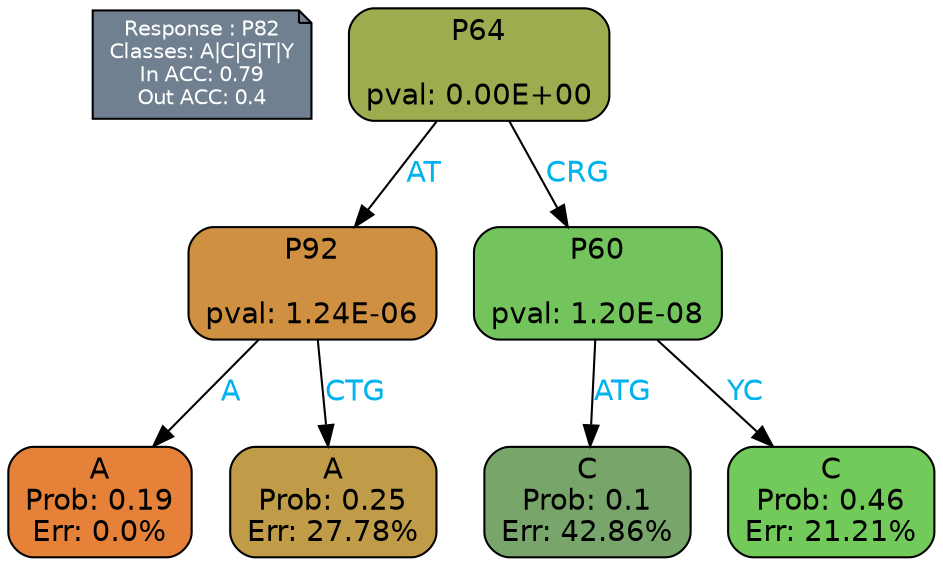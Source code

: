 digraph Tree {
node [shape=box, style="filled, rounded", color="black", fontname=helvetica] ;
graph [ranksep=equally, splines=polylines, bgcolor=transparent, dpi=600] ;
edge [fontname=helvetica] ;
LEGEND [label="Response : P82
Classes: A|C|G|T|Y
In ACC: 0.79
Out ACC: 0.4
",shape=note,align=left,style=filled,fillcolor="slategray",fontcolor="white",fontsize=10];1 [label="P64

pval: 0.00E+00", fillcolor="#9cad50"] ;
2 [label="P92

pval: 1.24E-06", fillcolor="#d09041"] ;
3 [label="A
Prob: 0.19
Err: 0.0%", fillcolor="#e58139"] ;
4 [label="A
Prob: 0.25
Err: 27.78%", fillcolor="#c09c48"] ;
5 [label="P60

pval: 1.20E-08", fillcolor="#73c45d"] ;
6 [label="C
Prob: 0.1
Err: 42.86%", fillcolor="#78a56a"] ;
7 [label="C
Prob: 0.46
Err: 21.21%", fillcolor="#72ca5a"] ;
1 -> 2 [label="AT",fontcolor=deepskyblue2] ;
1 -> 5 [label="CRG",fontcolor=deepskyblue2] ;
2 -> 3 [label="A",fontcolor=deepskyblue2] ;
2 -> 4 [label="CTG",fontcolor=deepskyblue2] ;
5 -> 6 [label="ATG",fontcolor=deepskyblue2] ;
5 -> 7 [label="YC",fontcolor=deepskyblue2] ;
{rank = same; 3;4;6;7;}{rank = same; LEGEND;1;}}